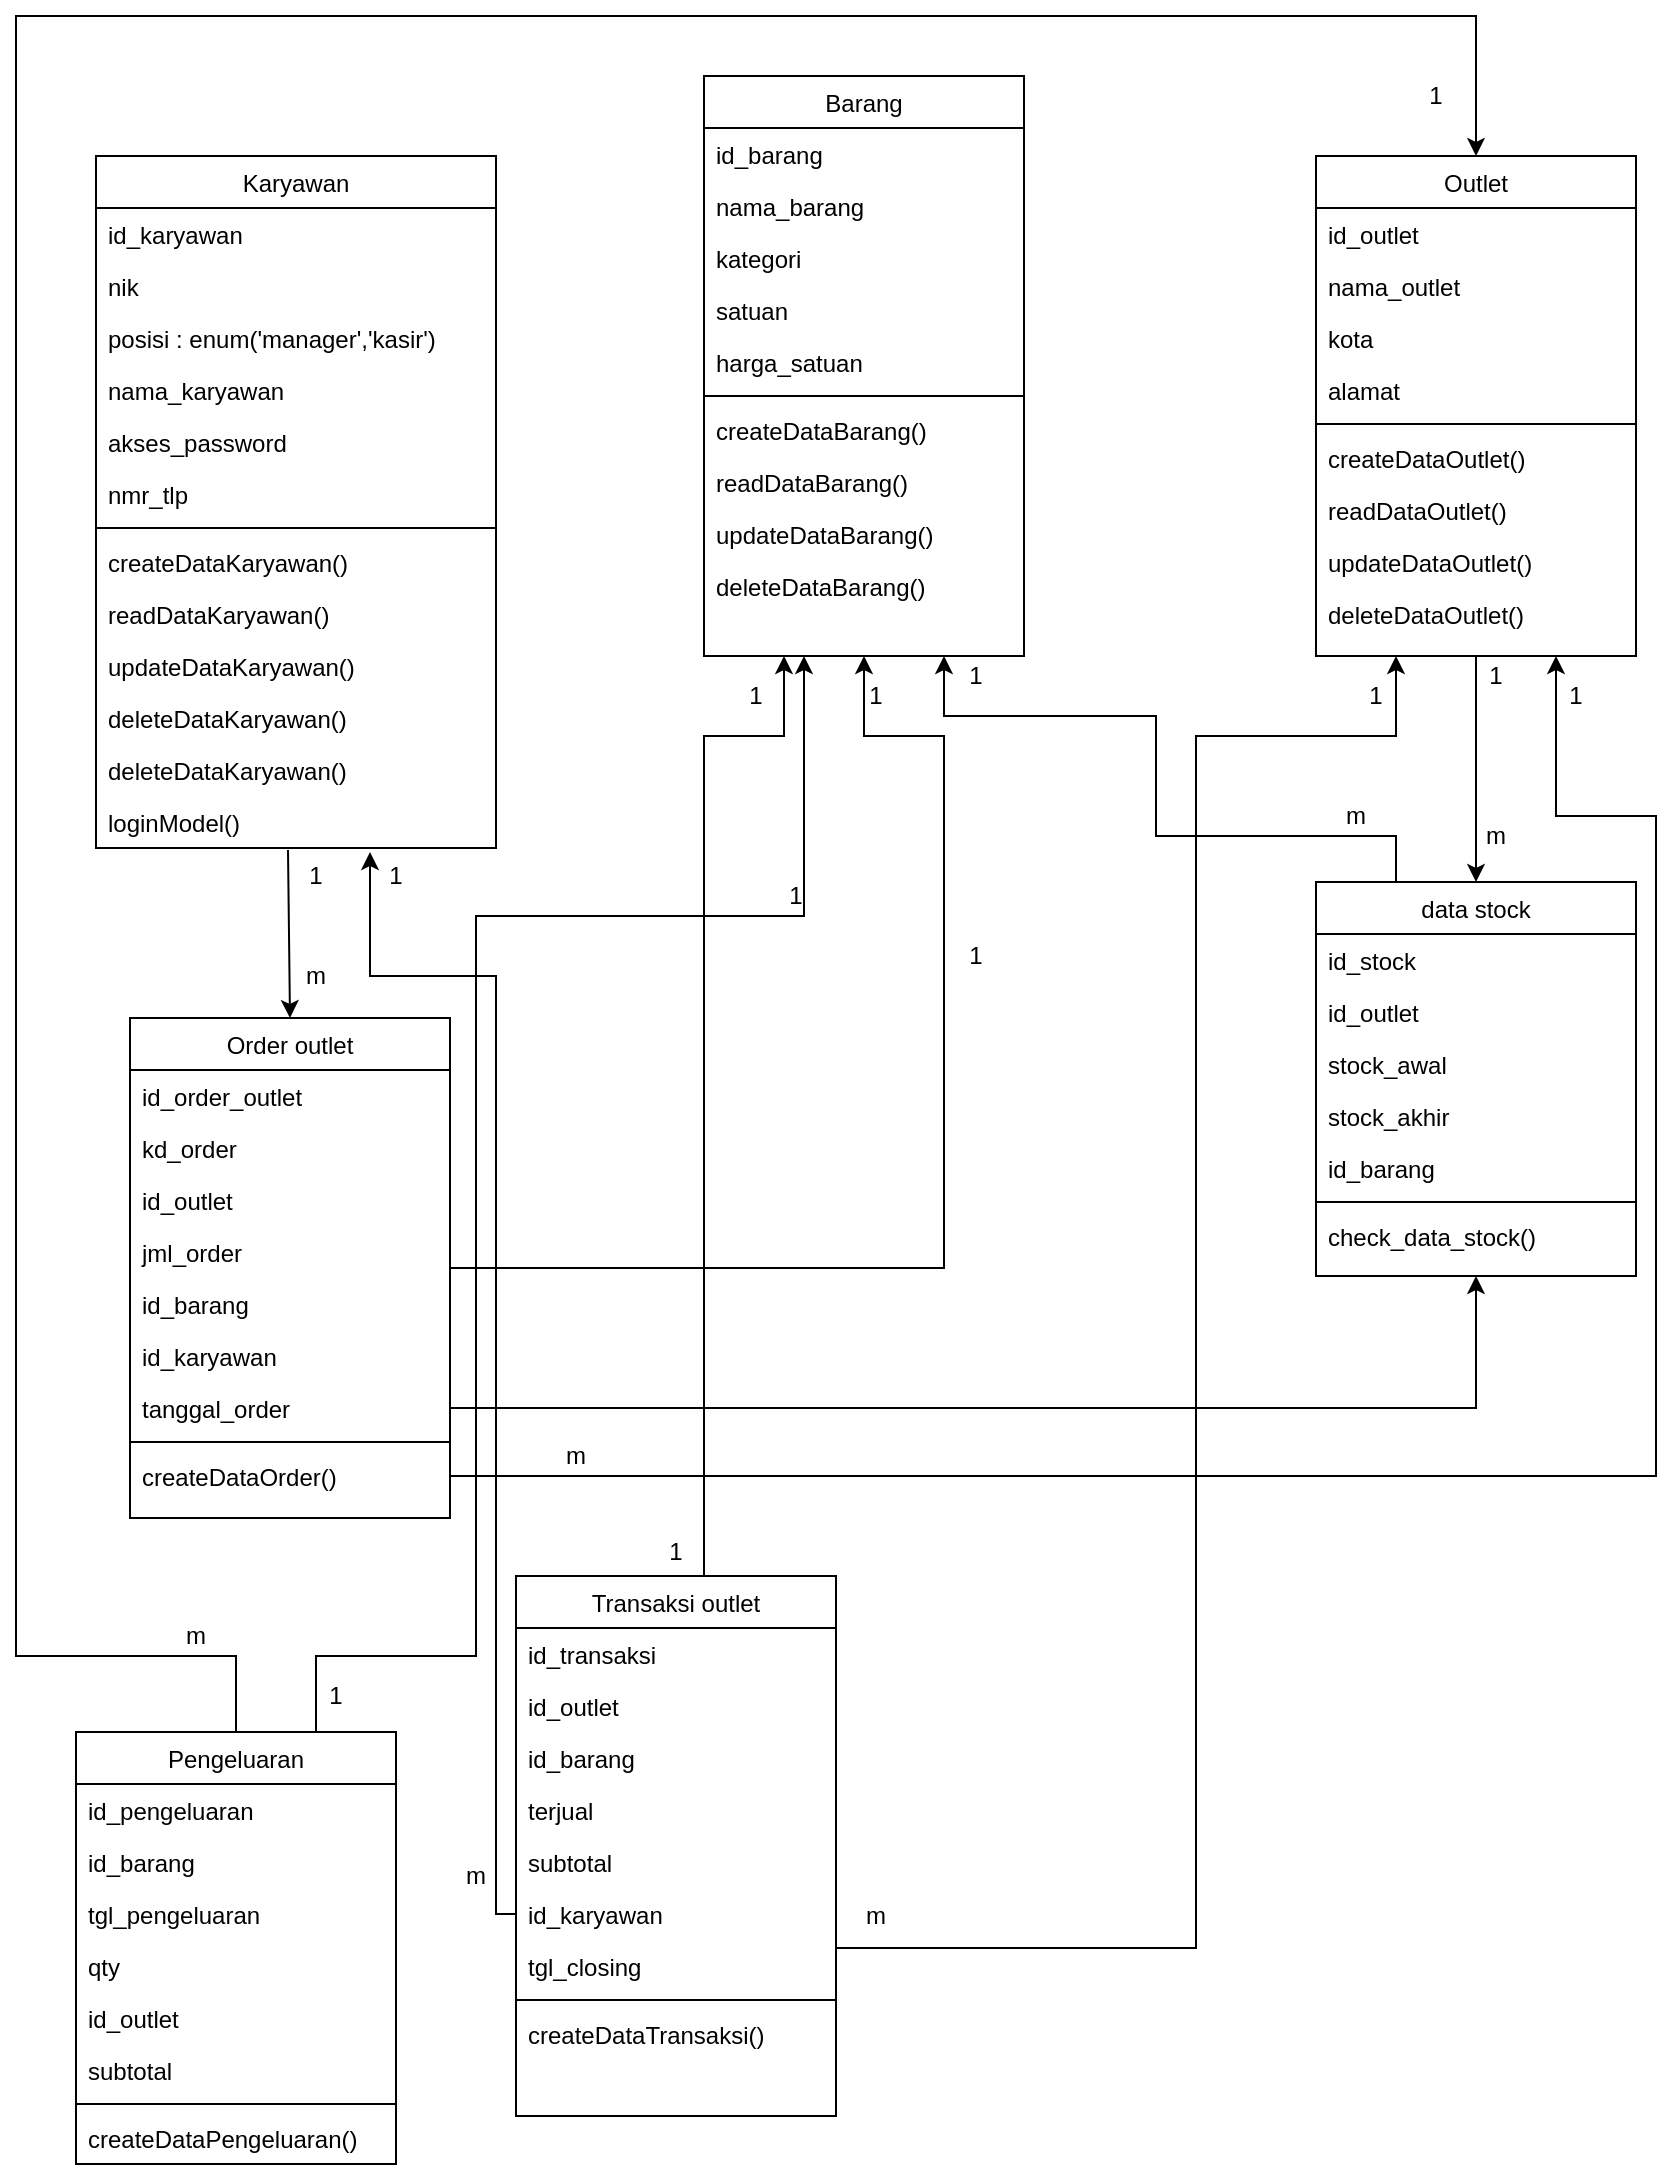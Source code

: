 <mxfile version="12.8.5" type="github">
  <diagram id="C5RBs43oDa-KdzZeNtuy" name="Page-1">
    <mxGraphModel dx="1695" dy="1559" grid="1" gridSize="10" guides="1" tooltips="1" connect="1" arrows="1" fold="1" page="1" pageScale="1" pageWidth="827" pageHeight="1169" math="0" shadow="0">
      <root>
        <mxCell id="WIyWlLk6GJQsqaUBKTNV-0" />
        <mxCell id="WIyWlLk6GJQsqaUBKTNV-1" parent="WIyWlLk6GJQsqaUBKTNV-0" />
        <mxCell id="IJOjVhitaZicLHkVx654-0" style="edgeStyle=orthogonalEdgeStyle;rounded=0;orthogonalLoop=1;jettySize=auto;html=1;entryX=0.75;entryY=1;entryDx=0;entryDy=0;exitX=0.25;exitY=0;exitDx=0;exitDy=0;" parent="WIyWlLk6GJQsqaUBKTNV-1" source="zkfFHV4jXpPFQw0GAbJ--17" target="grvFEVyKUdG-fyw-7C89-32" edge="1">
          <mxGeometry relative="1" as="geometry">
            <Array as="points">
              <mxPoint x="680" y="250" />
              <mxPoint x="560" y="250" />
              <mxPoint x="560" y="190" />
              <mxPoint x="454" y="190" />
            </Array>
          </mxGeometry>
        </mxCell>
        <mxCell id="zkfFHV4jXpPFQw0GAbJ--17" value="data stock" style="swimlane;fontStyle=0;align=center;verticalAlign=top;childLayout=stackLayout;horizontal=1;startSize=26;horizontalStack=0;resizeParent=1;resizeLast=0;collapsible=1;marginBottom=0;rounded=0;shadow=0;strokeWidth=1;" parent="WIyWlLk6GJQsqaUBKTNV-1" vertex="1">
          <mxGeometry x="640" y="273" width="160" height="197" as="geometry">
            <mxRectangle x="550" y="140" width="160" height="26" as="alternateBounds" />
          </mxGeometry>
        </mxCell>
        <mxCell id="zkfFHV4jXpPFQw0GAbJ--18" value="id_stock" style="text;align=left;verticalAlign=top;spacingLeft=4;spacingRight=4;overflow=hidden;rotatable=0;points=[[0,0.5],[1,0.5]];portConstraint=eastwest;" parent="zkfFHV4jXpPFQw0GAbJ--17" vertex="1">
          <mxGeometry y="26" width="160" height="26" as="geometry" />
        </mxCell>
        <mxCell id="zkfFHV4jXpPFQw0GAbJ--19" value="id_outlet" style="text;align=left;verticalAlign=top;spacingLeft=4;spacingRight=4;overflow=hidden;rotatable=0;points=[[0,0.5],[1,0.5]];portConstraint=eastwest;rounded=0;shadow=0;html=0;" parent="zkfFHV4jXpPFQw0GAbJ--17" vertex="1">
          <mxGeometry y="52" width="160" height="26" as="geometry" />
        </mxCell>
        <mxCell id="zkfFHV4jXpPFQw0GAbJ--20" value="stock_awal" style="text;align=left;verticalAlign=top;spacingLeft=4;spacingRight=4;overflow=hidden;rotatable=0;points=[[0,0.5],[1,0.5]];portConstraint=eastwest;rounded=0;shadow=0;html=0;" parent="zkfFHV4jXpPFQw0GAbJ--17" vertex="1">
          <mxGeometry y="78" width="160" height="26" as="geometry" />
        </mxCell>
        <mxCell id="zkfFHV4jXpPFQw0GAbJ--21" value="stock_akhir" style="text;align=left;verticalAlign=top;spacingLeft=4;spacingRight=4;overflow=hidden;rotatable=0;points=[[0,0.5],[1,0.5]];portConstraint=eastwest;rounded=0;shadow=0;html=0;" parent="zkfFHV4jXpPFQw0GAbJ--17" vertex="1">
          <mxGeometry y="104" width="160" height="26" as="geometry" />
        </mxCell>
        <mxCell id="zkfFHV4jXpPFQw0GAbJ--22" value="id_barang" style="text;align=left;verticalAlign=top;spacingLeft=4;spacingRight=4;overflow=hidden;rotatable=0;points=[[0,0.5],[1,0.5]];portConstraint=eastwest;rounded=0;shadow=0;html=0;" parent="zkfFHV4jXpPFQw0GAbJ--17" vertex="1">
          <mxGeometry y="130" width="160" height="26" as="geometry" />
        </mxCell>
        <mxCell id="zkfFHV4jXpPFQw0GAbJ--23" value="" style="line;html=1;strokeWidth=1;align=left;verticalAlign=middle;spacingTop=-1;spacingLeft=3;spacingRight=3;rotatable=0;labelPosition=right;points=[];portConstraint=eastwest;" parent="zkfFHV4jXpPFQw0GAbJ--17" vertex="1">
          <mxGeometry y="156" width="160" height="8" as="geometry" />
        </mxCell>
        <mxCell id="hx7mSB9TdaIhevS4iaf8-17" value="check_data_stock()" style="text;align=left;verticalAlign=top;spacingLeft=4;spacingRight=4;overflow=hidden;rotatable=0;points=[[0,0.5],[1,0.5]];portConstraint=eastwest;" parent="zkfFHV4jXpPFQw0GAbJ--17" vertex="1">
          <mxGeometry y="164" width="160" height="26" as="geometry" />
        </mxCell>
        <mxCell id="grvFEVyKUdG-fyw-7C89-42" style="edgeStyle=orthogonalEdgeStyle;rounded=0;orthogonalLoop=1;jettySize=auto;html=1;entryX=0.5;entryY=0;entryDx=0;entryDy=0;" parent="WIyWlLk6GJQsqaUBKTNV-1" source="grvFEVyKUdG-fyw-7C89-0" target="zkfFHV4jXpPFQw0GAbJ--17" edge="1">
          <mxGeometry relative="1" as="geometry" />
        </mxCell>
        <mxCell id="grvFEVyKUdG-fyw-7C89-0" value="Outlet" style="swimlane;fontStyle=0;align=center;verticalAlign=top;childLayout=stackLayout;horizontal=1;startSize=26;horizontalStack=0;resizeParent=1;resizeLast=0;collapsible=1;marginBottom=0;rounded=0;shadow=0;strokeWidth=1;" parent="WIyWlLk6GJQsqaUBKTNV-1" vertex="1">
          <mxGeometry x="640" y="-90" width="160" height="250" as="geometry">
            <mxRectangle x="550" y="140" width="160" height="26" as="alternateBounds" />
          </mxGeometry>
        </mxCell>
        <mxCell id="grvFEVyKUdG-fyw-7C89-1" value="id_outlet" style="text;align=left;verticalAlign=top;spacingLeft=4;spacingRight=4;overflow=hidden;rotatable=0;points=[[0,0.5],[1,0.5]];portConstraint=eastwest;" parent="grvFEVyKUdG-fyw-7C89-0" vertex="1">
          <mxGeometry y="26" width="160" height="26" as="geometry" />
        </mxCell>
        <mxCell id="grvFEVyKUdG-fyw-7C89-2" value="nama_outlet" style="text;align=left;verticalAlign=top;spacingLeft=4;spacingRight=4;overflow=hidden;rotatable=0;points=[[0,0.5],[1,0.5]];portConstraint=eastwest;rounded=0;shadow=0;html=0;" parent="grvFEVyKUdG-fyw-7C89-0" vertex="1">
          <mxGeometry y="52" width="160" height="26" as="geometry" />
        </mxCell>
        <mxCell id="grvFEVyKUdG-fyw-7C89-3" value="kota" style="text;align=left;verticalAlign=top;spacingLeft=4;spacingRight=4;overflow=hidden;rotatable=0;points=[[0,0.5],[1,0.5]];portConstraint=eastwest;rounded=0;shadow=0;html=0;" parent="grvFEVyKUdG-fyw-7C89-0" vertex="1">
          <mxGeometry y="78" width="160" height="26" as="geometry" />
        </mxCell>
        <mxCell id="grvFEVyKUdG-fyw-7C89-4" value="alamat" style="text;align=left;verticalAlign=top;spacingLeft=4;spacingRight=4;overflow=hidden;rotatable=0;points=[[0,0.5],[1,0.5]];portConstraint=eastwest;rounded=0;shadow=0;html=0;" parent="grvFEVyKUdG-fyw-7C89-0" vertex="1">
          <mxGeometry y="104" width="160" height="26" as="geometry" />
        </mxCell>
        <mxCell id="grvFEVyKUdG-fyw-7C89-6" value="" style="line;html=1;strokeWidth=1;align=left;verticalAlign=middle;spacingTop=-1;spacingLeft=3;spacingRight=3;rotatable=0;labelPosition=right;points=[];portConstraint=eastwest;" parent="grvFEVyKUdG-fyw-7C89-0" vertex="1">
          <mxGeometry y="130" width="160" height="8" as="geometry" />
        </mxCell>
        <mxCell id="grvFEVyKUdG-fyw-7C89-7" value="createDataOutlet()" style="text;align=left;verticalAlign=top;spacingLeft=4;spacingRight=4;overflow=hidden;rotatable=0;points=[[0,0.5],[1,0.5]];portConstraint=eastwest;" parent="grvFEVyKUdG-fyw-7C89-0" vertex="1">
          <mxGeometry y="138" width="160" height="26" as="geometry" />
        </mxCell>
        <mxCell id="grvFEVyKUdG-fyw-7C89-30" value="readDataOutlet()" style="text;align=left;verticalAlign=top;spacingLeft=4;spacingRight=4;overflow=hidden;rotatable=0;points=[[0,0.5],[1,0.5]];portConstraint=eastwest;" parent="grvFEVyKUdG-fyw-7C89-0" vertex="1">
          <mxGeometry y="164" width="160" height="26" as="geometry" />
        </mxCell>
        <mxCell id="grvFEVyKUdG-fyw-7C89-8" value="updateDataOutlet()" style="text;align=left;verticalAlign=top;spacingLeft=4;spacingRight=4;overflow=hidden;rotatable=0;points=[[0,0.5],[1,0.5]];portConstraint=eastwest;" parent="grvFEVyKUdG-fyw-7C89-0" vertex="1">
          <mxGeometry y="190" width="160" height="26" as="geometry" />
        </mxCell>
        <mxCell id="grvFEVyKUdG-fyw-7C89-31" value="deleteDataOutlet()" style="text;align=left;verticalAlign=top;spacingLeft=4;spacingRight=4;overflow=hidden;rotatable=0;points=[[0,0.5],[1,0.5]];portConstraint=eastwest;" parent="grvFEVyKUdG-fyw-7C89-0" vertex="1">
          <mxGeometry y="216" width="160" height="26" as="geometry" />
        </mxCell>
        <mxCell id="grvFEVyKUdG-fyw-7C89-87" style="edgeStyle=orthogonalEdgeStyle;rounded=0;orthogonalLoop=1;jettySize=auto;html=1;entryX=0.5;entryY=1;entryDx=0;entryDy=0;" parent="WIyWlLk6GJQsqaUBKTNV-1" source="grvFEVyKUdG-fyw-7C89-9" target="grvFEVyKUdG-fyw-7C89-32" edge="1">
          <mxGeometry relative="1" as="geometry">
            <Array as="points">
              <mxPoint x="454" y="200" />
              <mxPoint x="414" y="200" />
            </Array>
          </mxGeometry>
        </mxCell>
        <mxCell id="hx7mSB9TdaIhevS4iaf8-12" style="edgeStyle=orthogonalEdgeStyle;rounded=0;orthogonalLoop=1;jettySize=auto;html=1;entryX=0.75;entryY=1;entryDx=0;entryDy=0;" parent="WIyWlLk6GJQsqaUBKTNV-1" source="grvFEVyKUdG-fyw-7C89-9" target="grvFEVyKUdG-fyw-7C89-0" edge="1">
          <mxGeometry relative="1" as="geometry">
            <Array as="points">
              <mxPoint x="810" y="570" />
              <mxPoint x="810" y="240" />
              <mxPoint x="760" y="240" />
            </Array>
          </mxGeometry>
        </mxCell>
        <mxCell id="grvFEVyKUdG-fyw-7C89-32" value="Barang" style="swimlane;fontStyle=0;align=center;verticalAlign=top;childLayout=stackLayout;horizontal=1;startSize=26;horizontalStack=0;resizeParent=1;resizeLast=0;collapsible=1;marginBottom=0;rounded=0;shadow=0;strokeWidth=1;" parent="WIyWlLk6GJQsqaUBKTNV-1" vertex="1">
          <mxGeometry x="334" y="-130" width="160" height="290" as="geometry">
            <mxRectangle x="550" y="140" width="160" height="26" as="alternateBounds" />
          </mxGeometry>
        </mxCell>
        <mxCell id="grvFEVyKUdG-fyw-7C89-33" value="id_barang" style="text;align=left;verticalAlign=top;spacingLeft=4;spacingRight=4;overflow=hidden;rotatable=0;points=[[0,0.5],[1,0.5]];portConstraint=eastwest;" parent="grvFEVyKUdG-fyw-7C89-32" vertex="1">
          <mxGeometry y="26" width="160" height="26" as="geometry" />
        </mxCell>
        <mxCell id="grvFEVyKUdG-fyw-7C89-34" value="nama_barang" style="text;align=left;verticalAlign=top;spacingLeft=4;spacingRight=4;overflow=hidden;rotatable=0;points=[[0,0.5],[1,0.5]];portConstraint=eastwest;rounded=0;shadow=0;html=0;" parent="grvFEVyKUdG-fyw-7C89-32" vertex="1">
          <mxGeometry y="52" width="160" height="26" as="geometry" />
        </mxCell>
        <mxCell id="grvFEVyKUdG-fyw-7C89-35" value="kategori" style="text;align=left;verticalAlign=top;spacingLeft=4;spacingRight=4;overflow=hidden;rotatable=0;points=[[0,0.5],[1,0.5]];portConstraint=eastwest;rounded=0;shadow=0;html=0;" parent="grvFEVyKUdG-fyw-7C89-32" vertex="1">
          <mxGeometry y="78" width="160" height="26" as="geometry" />
        </mxCell>
        <mxCell id="YpwsWy3LKXdXCEurPdYx-0" value="satuan" style="text;align=left;verticalAlign=top;spacingLeft=4;spacingRight=4;overflow=hidden;rotatable=0;points=[[0,0.5],[1,0.5]];portConstraint=eastwest;rounded=0;shadow=0;html=0;" vertex="1" parent="grvFEVyKUdG-fyw-7C89-32">
          <mxGeometry y="104" width="160" height="26" as="geometry" />
        </mxCell>
        <mxCell id="grvFEVyKUdG-fyw-7C89-36" value="harga_satuan" style="text;align=left;verticalAlign=top;spacingLeft=4;spacingRight=4;overflow=hidden;rotatable=0;points=[[0,0.5],[1,0.5]];portConstraint=eastwest;rounded=0;shadow=0;html=0;" parent="grvFEVyKUdG-fyw-7C89-32" vertex="1">
          <mxGeometry y="130" width="160" height="26" as="geometry" />
        </mxCell>
        <mxCell id="grvFEVyKUdG-fyw-7C89-37" value="" style="line;html=1;strokeWidth=1;align=left;verticalAlign=middle;spacingTop=-1;spacingLeft=3;spacingRight=3;rotatable=0;labelPosition=right;points=[];portConstraint=eastwest;" parent="grvFEVyKUdG-fyw-7C89-32" vertex="1">
          <mxGeometry y="156" width="160" height="8" as="geometry" />
        </mxCell>
        <mxCell id="grvFEVyKUdG-fyw-7C89-38" value="createDataBarang()" style="text;align=left;verticalAlign=top;spacingLeft=4;spacingRight=4;overflow=hidden;rotatable=0;points=[[0,0.5],[1,0.5]];portConstraint=eastwest;" parent="grvFEVyKUdG-fyw-7C89-32" vertex="1">
          <mxGeometry y="164" width="160" height="26" as="geometry" />
        </mxCell>
        <mxCell id="grvFEVyKUdG-fyw-7C89-39" value="readDataBarang()" style="text;align=left;verticalAlign=top;spacingLeft=4;spacingRight=4;overflow=hidden;rotatable=0;points=[[0,0.5],[1,0.5]];portConstraint=eastwest;" parent="grvFEVyKUdG-fyw-7C89-32" vertex="1">
          <mxGeometry y="190" width="160" height="26" as="geometry" />
        </mxCell>
        <mxCell id="grvFEVyKUdG-fyw-7C89-40" value="updateDataBarang()" style="text;align=left;verticalAlign=top;spacingLeft=4;spacingRight=4;overflow=hidden;rotatable=0;points=[[0,0.5],[1,0.5]];portConstraint=eastwest;" parent="grvFEVyKUdG-fyw-7C89-32" vertex="1">
          <mxGeometry y="216" width="160" height="26" as="geometry" />
        </mxCell>
        <mxCell id="grvFEVyKUdG-fyw-7C89-41" value="deleteDataBarang()" style="text;align=left;verticalAlign=top;spacingLeft=4;spacingRight=4;overflow=hidden;rotatable=0;points=[[0,0.5],[1,0.5]];portConstraint=eastwest;" parent="grvFEVyKUdG-fyw-7C89-32" vertex="1">
          <mxGeometry y="242" width="160" height="26" as="geometry" />
        </mxCell>
        <mxCell id="grvFEVyKUdG-fyw-7C89-72" style="edgeStyle=orthogonalEdgeStyle;rounded=0;orthogonalLoop=1;jettySize=auto;html=1;entryX=0.25;entryY=1;entryDx=0;entryDy=0;" parent="WIyWlLk6GJQsqaUBKTNV-1" source="grvFEVyKUdG-fyw-7C89-43" target="grvFEVyKUdG-fyw-7C89-32" edge="1">
          <mxGeometry relative="1" as="geometry">
            <Array as="points">
              <mxPoint x="334" y="200" />
              <mxPoint x="374" y="200" />
            </Array>
          </mxGeometry>
        </mxCell>
        <mxCell id="grvFEVyKUdG-fyw-7C89-73" style="edgeStyle=orthogonalEdgeStyle;rounded=0;orthogonalLoop=1;jettySize=auto;html=1;entryX=0.25;entryY=1;entryDx=0;entryDy=0;" parent="WIyWlLk6GJQsqaUBKTNV-1" source="grvFEVyKUdG-fyw-7C89-43" target="grvFEVyKUdG-fyw-7C89-0" edge="1">
          <mxGeometry relative="1" as="geometry">
            <Array as="points">
              <mxPoint x="580" y="806" />
              <mxPoint x="580" y="200" />
              <mxPoint x="680" y="200" />
            </Array>
          </mxGeometry>
        </mxCell>
        <mxCell id="grvFEVyKUdG-fyw-7C89-43" value="Transaksi outlet" style="swimlane;fontStyle=0;align=center;verticalAlign=top;childLayout=stackLayout;horizontal=1;startSize=26;horizontalStack=0;resizeParent=1;resizeLast=0;collapsible=1;marginBottom=0;rounded=0;shadow=0;strokeWidth=1;" parent="WIyWlLk6GJQsqaUBKTNV-1" vertex="1">
          <mxGeometry x="240" y="620" width="160" height="270" as="geometry">
            <mxRectangle x="550" y="140" width="160" height="26" as="alternateBounds" />
          </mxGeometry>
        </mxCell>
        <mxCell id="grvFEVyKUdG-fyw-7C89-44" value="id_transaksi" style="text;align=left;verticalAlign=top;spacingLeft=4;spacingRight=4;overflow=hidden;rotatable=0;points=[[0,0.5],[1,0.5]];portConstraint=eastwest;" parent="grvFEVyKUdG-fyw-7C89-43" vertex="1">
          <mxGeometry y="26" width="160" height="26" as="geometry" />
        </mxCell>
        <mxCell id="grvFEVyKUdG-fyw-7C89-45" value="id_outlet" style="text;align=left;verticalAlign=top;spacingLeft=4;spacingRight=4;overflow=hidden;rotatable=0;points=[[0,0.5],[1,0.5]];portConstraint=eastwest;rounded=0;shadow=0;html=0;" parent="grvFEVyKUdG-fyw-7C89-43" vertex="1">
          <mxGeometry y="52" width="160" height="26" as="geometry" />
        </mxCell>
        <mxCell id="grvFEVyKUdG-fyw-7C89-53" value="id_barang" style="text;align=left;verticalAlign=top;spacingLeft=4;spacingRight=4;overflow=hidden;rotatable=0;points=[[0,0.5],[1,0.5]];portConstraint=eastwest;rounded=0;shadow=0;html=0;" parent="grvFEVyKUdG-fyw-7C89-43" vertex="1">
          <mxGeometry y="78" width="160" height="26" as="geometry" />
        </mxCell>
        <mxCell id="grvFEVyKUdG-fyw-7C89-54" value="terjual" style="text;align=left;verticalAlign=top;spacingLeft=4;spacingRight=4;overflow=hidden;rotatable=0;points=[[0,0.5],[1,0.5]];portConstraint=eastwest;rounded=0;shadow=0;html=0;" parent="grvFEVyKUdG-fyw-7C89-43" vertex="1">
          <mxGeometry y="104" width="160" height="26" as="geometry" />
        </mxCell>
        <mxCell id="grvFEVyKUdG-fyw-7C89-57" value="subtotal" style="text;align=left;verticalAlign=top;spacingLeft=4;spacingRight=4;overflow=hidden;rotatable=0;points=[[0,0.5],[1,0.5]];portConstraint=eastwest;rounded=0;shadow=0;html=0;" parent="grvFEVyKUdG-fyw-7C89-43" vertex="1">
          <mxGeometry y="130" width="160" height="26" as="geometry" />
        </mxCell>
        <mxCell id="YpwsWy3LKXdXCEurPdYx-5" value="id_karyawan" style="text;align=left;verticalAlign=top;spacingLeft=4;spacingRight=4;overflow=hidden;rotatable=0;points=[[0,0.5],[1,0.5]];portConstraint=eastwest;rounded=0;shadow=0;html=0;" vertex="1" parent="grvFEVyKUdG-fyw-7C89-43">
          <mxGeometry y="156" width="160" height="26" as="geometry" />
        </mxCell>
        <mxCell id="grvFEVyKUdG-fyw-7C89-55" value="tgl_closing" style="text;align=left;verticalAlign=top;spacingLeft=4;spacingRight=4;overflow=hidden;rotatable=0;points=[[0,0.5],[1,0.5]];portConstraint=eastwest;rounded=0;shadow=0;html=0;" parent="grvFEVyKUdG-fyw-7C89-43" vertex="1">
          <mxGeometry y="182" width="160" height="26" as="geometry" />
        </mxCell>
        <mxCell id="grvFEVyKUdG-fyw-7C89-48" value="" style="line;html=1;strokeWidth=1;align=left;verticalAlign=middle;spacingTop=-1;spacingLeft=3;spacingRight=3;rotatable=0;labelPosition=right;points=[];portConstraint=eastwest;" parent="grvFEVyKUdG-fyw-7C89-43" vertex="1">
          <mxGeometry y="208" width="160" height="8" as="geometry" />
        </mxCell>
        <mxCell id="grvFEVyKUdG-fyw-7C89-49" value="createDataTransaksi()" style="text;align=left;verticalAlign=top;spacingLeft=4;spacingRight=4;overflow=hidden;rotatable=0;points=[[0,0.5],[1,0.5]];portConstraint=eastwest;" parent="grvFEVyKUdG-fyw-7C89-43" vertex="1">
          <mxGeometry y="216" width="160" height="26" as="geometry" />
        </mxCell>
        <mxCell id="grvFEVyKUdG-fyw-7C89-86" style="rounded=0;orthogonalLoop=1;jettySize=auto;html=1;exitX=0.49;exitY=1.038;exitDx=0;exitDy=0;exitPerimeter=0;entryX=0.5;entryY=0;entryDx=0;entryDy=0;" parent="WIyWlLk6GJQsqaUBKTNV-1" edge="1">
          <mxGeometry relative="1" as="geometry">
            <mxPoint x="127" y="341" as="targetPoint" />
            <mxPoint x="126" y="256.988" as="sourcePoint" />
          </mxGeometry>
        </mxCell>
        <mxCell id="grvFEVyKUdG-fyw-7C89-58" value="Karyawan" style="swimlane;fontStyle=0;align=center;verticalAlign=top;childLayout=stackLayout;horizontal=1;startSize=26;horizontalStack=0;resizeParent=1;resizeLast=0;collapsible=1;marginBottom=0;rounded=0;shadow=0;strokeWidth=1;" parent="WIyWlLk6GJQsqaUBKTNV-1" vertex="1">
          <mxGeometry x="30" y="-90" width="200" height="346" as="geometry">
            <mxRectangle x="550" y="140" width="160" height="26" as="alternateBounds" />
          </mxGeometry>
        </mxCell>
        <mxCell id="grvFEVyKUdG-fyw-7C89-59" value="id_karyawan" style="text;align=left;verticalAlign=top;spacingLeft=4;spacingRight=4;overflow=hidden;rotatable=0;points=[[0,0.5],[1,0.5]];portConstraint=eastwest;" parent="grvFEVyKUdG-fyw-7C89-58" vertex="1">
          <mxGeometry y="26" width="200" height="26" as="geometry" />
        </mxCell>
        <mxCell id="grvFEVyKUdG-fyw-7C89-60" value="nik" style="text;align=left;verticalAlign=top;spacingLeft=4;spacingRight=4;overflow=hidden;rotatable=0;points=[[0,0.5],[1,0.5]];portConstraint=eastwest;rounded=0;shadow=0;html=0;" parent="grvFEVyKUdG-fyw-7C89-58" vertex="1">
          <mxGeometry y="52" width="200" height="26" as="geometry" />
        </mxCell>
        <mxCell id="grvFEVyKUdG-fyw-7C89-61" value="posisi : enum(&#39;manager&#39;,&#39;kasir&#39;)" style="text;align=left;verticalAlign=top;spacingLeft=4;spacingRight=4;overflow=hidden;rotatable=0;points=[[0,0.5],[1,0.5]];portConstraint=eastwest;rounded=0;shadow=0;html=0;" parent="grvFEVyKUdG-fyw-7C89-58" vertex="1">
          <mxGeometry y="78" width="200" height="26" as="geometry" />
        </mxCell>
        <mxCell id="grvFEVyKUdG-fyw-7C89-69" value="nama_karyawan" style="text;align=left;verticalAlign=top;spacingLeft=4;spacingRight=4;overflow=hidden;rotatable=0;points=[[0,0.5],[1,0.5]];portConstraint=eastwest;rounded=0;shadow=0;html=0;" parent="grvFEVyKUdG-fyw-7C89-58" vertex="1">
          <mxGeometry y="104" width="200" height="26" as="geometry" />
        </mxCell>
        <mxCell id="grvFEVyKUdG-fyw-7C89-68" value="akses_password" style="text;align=left;verticalAlign=top;spacingLeft=4;spacingRight=4;overflow=hidden;rotatable=0;points=[[0,0.5],[1,0.5]];portConstraint=eastwest;rounded=0;shadow=0;html=0;" parent="grvFEVyKUdG-fyw-7C89-58" vertex="1">
          <mxGeometry y="130" width="200" height="26" as="geometry" />
        </mxCell>
        <mxCell id="grvFEVyKUdG-fyw-7C89-62" value="nmr_tlp" style="text;align=left;verticalAlign=top;spacingLeft=4;spacingRight=4;overflow=hidden;rotatable=0;points=[[0,0.5],[1,0.5]];portConstraint=eastwest;rounded=0;shadow=0;html=0;" parent="grvFEVyKUdG-fyw-7C89-58" vertex="1">
          <mxGeometry y="156" width="200" height="26" as="geometry" />
        </mxCell>
        <mxCell id="grvFEVyKUdG-fyw-7C89-63" value="" style="line;html=1;strokeWidth=1;align=left;verticalAlign=middle;spacingTop=-1;spacingLeft=3;spacingRight=3;rotatable=0;labelPosition=right;points=[];portConstraint=eastwest;" parent="grvFEVyKUdG-fyw-7C89-58" vertex="1">
          <mxGeometry y="182" width="200" height="8" as="geometry" />
        </mxCell>
        <mxCell id="grvFEVyKUdG-fyw-7C89-64" value="createDataKaryawan()" style="text;align=left;verticalAlign=top;spacingLeft=4;spacingRight=4;overflow=hidden;rotatable=0;points=[[0,0.5],[1,0.5]];portConstraint=eastwest;" parent="grvFEVyKUdG-fyw-7C89-58" vertex="1">
          <mxGeometry y="190" width="200" height="26" as="geometry" />
        </mxCell>
        <mxCell id="grvFEVyKUdG-fyw-7C89-65" value="readDataKaryawan()" style="text;align=left;verticalAlign=top;spacingLeft=4;spacingRight=4;overflow=hidden;rotatable=0;points=[[0,0.5],[1,0.5]];portConstraint=eastwest;" parent="grvFEVyKUdG-fyw-7C89-58" vertex="1">
          <mxGeometry y="216" width="200" height="26" as="geometry" />
        </mxCell>
        <mxCell id="grvFEVyKUdG-fyw-7C89-66" value="updateDataKaryawan()" style="text;align=left;verticalAlign=top;spacingLeft=4;spacingRight=4;overflow=hidden;rotatable=0;points=[[0,0.5],[1,0.5]];portConstraint=eastwest;" parent="grvFEVyKUdG-fyw-7C89-58" vertex="1">
          <mxGeometry y="242" width="200" height="26" as="geometry" />
        </mxCell>
        <mxCell id="grvFEVyKUdG-fyw-7C89-70" value="deleteDataKaryawan()" style="text;align=left;verticalAlign=top;spacingLeft=4;spacingRight=4;overflow=hidden;rotatable=0;points=[[0,0.5],[1,0.5]];portConstraint=eastwest;" parent="grvFEVyKUdG-fyw-7C89-58" vertex="1">
          <mxGeometry y="268" width="200" height="26" as="geometry" />
        </mxCell>
        <mxCell id="grvFEVyKUdG-fyw-7C89-71" value="deleteDataKaryawan()" style="text;align=left;verticalAlign=top;spacingLeft=4;spacingRight=4;overflow=hidden;rotatable=0;points=[[0,0.5],[1,0.5]];portConstraint=eastwest;" parent="grvFEVyKUdG-fyw-7C89-58" vertex="1">
          <mxGeometry y="294" width="200" height="26" as="geometry" />
        </mxCell>
        <mxCell id="grvFEVyKUdG-fyw-7C89-67" value="loginModel()" style="text;align=left;verticalAlign=top;spacingLeft=4;spacingRight=4;overflow=hidden;rotatable=0;points=[[0,0.5],[1,0.5]];portConstraint=eastwest;" parent="grvFEVyKUdG-fyw-7C89-58" vertex="1">
          <mxGeometry y="320" width="200" height="26" as="geometry" />
        </mxCell>
        <mxCell id="grvFEVyKUdG-fyw-7C89-85" style="edgeStyle=orthogonalEdgeStyle;rounded=0;orthogonalLoop=1;jettySize=auto;html=1;entryX=0.5;entryY=0;entryDx=0;entryDy=0;exitX=0.5;exitY=0;exitDx=0;exitDy=0;endArrow=none;endFill=0;startArrow=classic;startFill=1;" parent="WIyWlLk6GJQsqaUBKTNV-1" source="grvFEVyKUdG-fyw-7C89-0" target="grvFEVyKUdG-fyw-7C89-74" edge="1">
          <mxGeometry relative="1" as="geometry">
            <mxPoint x="130" y="625" as="sourcePoint" />
            <Array as="points">
              <mxPoint x="720" y="-160" />
              <mxPoint x="-10" y="-160" />
              <mxPoint x="-10" y="660" />
              <mxPoint x="100" y="660" />
            </Array>
          </mxGeometry>
        </mxCell>
        <mxCell id="grvFEVyKUdG-fyw-7C89-74" value="Pengeluaran" style="swimlane;fontStyle=0;align=center;verticalAlign=top;childLayout=stackLayout;horizontal=1;startSize=26;horizontalStack=0;resizeParent=1;resizeLast=0;collapsible=1;marginBottom=0;rounded=0;shadow=0;strokeWidth=1;" parent="WIyWlLk6GJQsqaUBKTNV-1" vertex="1">
          <mxGeometry x="20" y="698" width="160" height="216" as="geometry">
            <mxRectangle x="130" y="380" width="160" height="26" as="alternateBounds" />
          </mxGeometry>
        </mxCell>
        <mxCell id="grvFEVyKUdG-fyw-7C89-75" value="id_pengeluaran" style="text;align=left;verticalAlign=top;spacingLeft=4;spacingRight=4;overflow=hidden;rotatable=0;points=[[0,0.5],[1,0.5]];portConstraint=eastwest;" parent="grvFEVyKUdG-fyw-7C89-74" vertex="1">
          <mxGeometry y="26" width="160" height="26" as="geometry" />
        </mxCell>
        <mxCell id="grvFEVyKUdG-fyw-7C89-76" value="id_barang" style="text;align=left;verticalAlign=top;spacingLeft=4;spacingRight=4;overflow=hidden;rotatable=0;points=[[0,0.5],[1,0.5]];portConstraint=eastwest;" parent="grvFEVyKUdG-fyw-7C89-74" vertex="1">
          <mxGeometry y="52" width="160" height="26" as="geometry" />
        </mxCell>
        <mxCell id="grvFEVyKUdG-fyw-7C89-77" value="tgl_pengeluaran" style="text;align=left;verticalAlign=top;spacingLeft=4;spacingRight=4;overflow=hidden;rotatable=0;points=[[0,0.5],[1,0.5]];portConstraint=eastwest;" parent="grvFEVyKUdG-fyw-7C89-74" vertex="1">
          <mxGeometry y="78" width="160" height="26" as="geometry" />
        </mxCell>
        <mxCell id="grvFEVyKUdG-fyw-7C89-78" value="qty" style="text;align=left;verticalAlign=top;spacingLeft=4;spacingRight=4;overflow=hidden;rotatable=0;points=[[0,0.5],[1,0.5]];portConstraint=eastwest;" parent="grvFEVyKUdG-fyw-7C89-74" vertex="1">
          <mxGeometry y="104" width="160" height="26" as="geometry" />
        </mxCell>
        <mxCell id="YpwsWy3LKXdXCEurPdYx-1" value="id_outlet" style="text;align=left;verticalAlign=top;spacingLeft=4;spacingRight=4;overflow=hidden;rotatable=0;points=[[0,0.5],[1,0.5]];portConstraint=eastwest;" vertex="1" parent="grvFEVyKUdG-fyw-7C89-74">
          <mxGeometry y="130" width="160" height="26" as="geometry" />
        </mxCell>
        <mxCell id="grvFEVyKUdG-fyw-7C89-79" value="subtotal" style="text;align=left;verticalAlign=top;spacingLeft=4;spacingRight=4;overflow=hidden;rotatable=0;points=[[0,0.5],[1,0.5]];portConstraint=eastwest;" parent="grvFEVyKUdG-fyw-7C89-74" vertex="1">
          <mxGeometry y="156" width="160" height="26" as="geometry" />
        </mxCell>
        <mxCell id="grvFEVyKUdG-fyw-7C89-82" value="" style="line;html=1;strokeWidth=1;align=left;verticalAlign=middle;spacingTop=-1;spacingLeft=3;spacingRight=3;rotatable=0;labelPosition=right;points=[];portConstraint=eastwest;" parent="grvFEVyKUdG-fyw-7C89-74" vertex="1">
          <mxGeometry y="182" width="160" height="8" as="geometry" />
        </mxCell>
        <mxCell id="grvFEVyKUdG-fyw-7C89-83" value="createDataPengeluaran()" style="text;align=left;verticalAlign=top;spacingLeft=4;spacingRight=4;overflow=hidden;rotatable=0;points=[[0,0.5],[1,0.5]];portConstraint=eastwest;fontStyle=0" parent="grvFEVyKUdG-fyw-7C89-74" vertex="1">
          <mxGeometry y="190" width="160" height="26" as="geometry" />
        </mxCell>
        <mxCell id="hx7mSB9TdaIhevS4iaf8-0" value="1" style="text;html=1;strokeColor=none;fillColor=none;align=center;verticalAlign=middle;whiteSpace=wrap;rounded=0;" parent="WIyWlLk6GJQsqaUBKTNV-1" vertex="1">
          <mxGeometry x="680" y="-130" width="40" height="20" as="geometry" />
        </mxCell>
        <mxCell id="hx7mSB9TdaIhevS4iaf8-1" value="m" style="text;html=1;strokeColor=none;fillColor=none;align=center;verticalAlign=middle;whiteSpace=wrap;rounded=0;" parent="WIyWlLk6GJQsqaUBKTNV-1" vertex="1">
          <mxGeometry x="60" y="640" width="40" height="20" as="geometry" />
        </mxCell>
        <mxCell id="hx7mSB9TdaIhevS4iaf8-2" value="1" style="text;html=1;strokeColor=none;fillColor=none;align=center;verticalAlign=middle;whiteSpace=wrap;rounded=0;" parent="WIyWlLk6GJQsqaUBKTNV-1" vertex="1">
          <mxGeometry x="300" y="598" width="40" height="20" as="geometry" />
        </mxCell>
        <mxCell id="hx7mSB9TdaIhevS4iaf8-3" value="1" style="text;html=1;strokeColor=none;fillColor=none;align=center;verticalAlign=middle;whiteSpace=wrap;rounded=0;" parent="WIyWlLk6GJQsqaUBKTNV-1" vertex="1">
          <mxGeometry x="340" y="170" width="40" height="20" as="geometry" />
        </mxCell>
        <mxCell id="hx7mSB9TdaIhevS4iaf8-4" value="1" style="text;html=1;strokeColor=none;fillColor=none;align=center;verticalAlign=middle;whiteSpace=wrap;rounded=0;" parent="WIyWlLk6GJQsqaUBKTNV-1" vertex="1">
          <mxGeometry x="120" y="260" width="40" height="20" as="geometry" />
        </mxCell>
        <mxCell id="hx7mSB9TdaIhevS4iaf8-5" value="m" style="text;html=1;strokeColor=none;fillColor=none;align=center;verticalAlign=middle;whiteSpace=wrap;rounded=0;" parent="WIyWlLk6GJQsqaUBKTNV-1" vertex="1">
          <mxGeometry x="120" y="310" width="40" height="20" as="geometry" />
        </mxCell>
        <mxCell id="hx7mSB9TdaIhevS4iaf8-6" value="1" style="text;html=1;strokeColor=none;fillColor=none;align=center;verticalAlign=middle;whiteSpace=wrap;rounded=0;" parent="WIyWlLk6GJQsqaUBKTNV-1" vertex="1">
          <mxGeometry x="450" y="300" width="40" height="20" as="geometry" />
        </mxCell>
        <mxCell id="hx7mSB9TdaIhevS4iaf8-7" value="1" style="text;html=1;strokeColor=none;fillColor=none;align=center;verticalAlign=middle;whiteSpace=wrap;rounded=0;" parent="WIyWlLk6GJQsqaUBKTNV-1" vertex="1">
          <mxGeometry x="400" y="170" width="40" height="20" as="geometry" />
        </mxCell>
        <mxCell id="hx7mSB9TdaIhevS4iaf8-8" value="1" style="text;html=1;strokeColor=none;fillColor=none;align=center;verticalAlign=middle;whiteSpace=wrap;rounded=0;" parent="WIyWlLk6GJQsqaUBKTNV-1" vertex="1">
          <mxGeometry x="450" y="160" width="40" height="20" as="geometry" />
        </mxCell>
        <mxCell id="hx7mSB9TdaIhevS4iaf8-9" value="m" style="text;html=1;strokeColor=none;fillColor=none;align=center;verticalAlign=middle;whiteSpace=wrap;rounded=0;" parent="WIyWlLk6GJQsqaUBKTNV-1" vertex="1">
          <mxGeometry x="640" y="230" width="40" height="20" as="geometry" />
        </mxCell>
        <mxCell id="hx7mSB9TdaIhevS4iaf8-10" value="1" style="text;html=1;strokeColor=none;fillColor=none;align=center;verticalAlign=middle;whiteSpace=wrap;rounded=0;" parent="WIyWlLk6GJQsqaUBKTNV-1" vertex="1">
          <mxGeometry x="650" y="170" width="40" height="20" as="geometry" />
        </mxCell>
        <mxCell id="hx7mSB9TdaIhevS4iaf8-11" value="m" style="text;html=1;strokeColor=none;fillColor=none;align=center;verticalAlign=middle;whiteSpace=wrap;rounded=0;" parent="WIyWlLk6GJQsqaUBKTNV-1" vertex="1">
          <mxGeometry x="400" y="780" width="40" height="20" as="geometry" />
        </mxCell>
        <mxCell id="hx7mSB9TdaIhevS4iaf8-13" value="1" style="text;html=1;strokeColor=none;fillColor=none;align=center;verticalAlign=middle;whiteSpace=wrap;rounded=0;" parent="WIyWlLk6GJQsqaUBKTNV-1" vertex="1">
          <mxGeometry x="750" y="170" width="40" height="20" as="geometry" />
        </mxCell>
        <mxCell id="hx7mSB9TdaIhevS4iaf8-14" value="m" style="text;html=1;strokeColor=none;fillColor=none;align=center;verticalAlign=middle;whiteSpace=wrap;rounded=0;" parent="WIyWlLk6GJQsqaUBKTNV-1" vertex="1">
          <mxGeometry x="250" y="550" width="40" height="20" as="geometry" />
        </mxCell>
        <mxCell id="hx7mSB9TdaIhevS4iaf8-15" value="m" style="text;html=1;strokeColor=none;fillColor=none;align=center;verticalAlign=middle;whiteSpace=wrap;rounded=0;" parent="WIyWlLk6GJQsqaUBKTNV-1" vertex="1">
          <mxGeometry x="710" y="240" width="40" height="20" as="geometry" />
        </mxCell>
        <mxCell id="hx7mSB9TdaIhevS4iaf8-16" value="1" style="text;html=1;strokeColor=none;fillColor=none;align=center;verticalAlign=middle;whiteSpace=wrap;rounded=0;" parent="WIyWlLk6GJQsqaUBKTNV-1" vertex="1">
          <mxGeometry x="710" y="160" width="40" height="20" as="geometry" />
        </mxCell>
        <mxCell id="grvFEVyKUdG-fyw-7C89-9" value="Order outlet" style="swimlane;fontStyle=0;align=center;verticalAlign=top;childLayout=stackLayout;horizontal=1;startSize=26;horizontalStack=0;resizeParent=1;resizeLast=0;collapsible=1;marginBottom=0;rounded=0;shadow=0;strokeWidth=1;" parent="WIyWlLk6GJQsqaUBKTNV-1" vertex="1">
          <mxGeometry x="47" y="341" width="160" height="250" as="geometry">
            <mxRectangle x="130" y="380" width="160" height="26" as="alternateBounds" />
          </mxGeometry>
        </mxCell>
        <mxCell id="grvFEVyKUdG-fyw-7C89-10" value="id_order_outlet" style="text;align=left;verticalAlign=top;spacingLeft=4;spacingRight=4;overflow=hidden;rotatable=0;points=[[0,0.5],[1,0.5]];portConstraint=eastwest;" parent="grvFEVyKUdG-fyw-7C89-9" vertex="1">
          <mxGeometry y="26" width="160" height="26" as="geometry" />
        </mxCell>
        <mxCell id="grvFEVyKUdG-fyw-7C89-28" value="kd_order" style="text;align=left;verticalAlign=top;spacingLeft=4;spacingRight=4;overflow=hidden;rotatable=0;points=[[0,0.5],[1,0.5]];portConstraint=eastwest;" parent="grvFEVyKUdG-fyw-7C89-9" vertex="1">
          <mxGeometry y="52" width="160" height="26" as="geometry" />
        </mxCell>
        <mxCell id="grvFEVyKUdG-fyw-7C89-24" value="id_outlet" style="text;align=left;verticalAlign=top;spacingLeft=4;spacingRight=4;overflow=hidden;rotatable=0;points=[[0,0.5],[1,0.5]];portConstraint=eastwest;" parent="grvFEVyKUdG-fyw-7C89-9" vertex="1">
          <mxGeometry y="78" width="160" height="26" as="geometry" />
        </mxCell>
        <mxCell id="grvFEVyKUdG-fyw-7C89-25" value="jml_order" style="text;align=left;verticalAlign=top;spacingLeft=4;spacingRight=4;overflow=hidden;rotatable=0;points=[[0,0.5],[1,0.5]];portConstraint=eastwest;" parent="grvFEVyKUdG-fyw-7C89-9" vertex="1">
          <mxGeometry y="104" width="160" height="26" as="geometry" />
        </mxCell>
        <mxCell id="grvFEVyKUdG-fyw-7C89-27" value="id_barang" style="text;align=left;verticalAlign=top;spacingLeft=4;spacingRight=4;overflow=hidden;rotatable=0;points=[[0,0.5],[1,0.5]];portConstraint=eastwest;" parent="grvFEVyKUdG-fyw-7C89-9" vertex="1">
          <mxGeometry y="130" width="160" height="26" as="geometry" />
        </mxCell>
        <mxCell id="grvFEVyKUdG-fyw-7C89-26" value="id_karyawan" style="text;align=left;verticalAlign=top;spacingLeft=4;spacingRight=4;overflow=hidden;rotatable=0;points=[[0,0.5],[1,0.5]];portConstraint=eastwest;" parent="grvFEVyKUdG-fyw-7C89-9" vertex="1">
          <mxGeometry y="156" width="160" height="26" as="geometry" />
        </mxCell>
        <mxCell id="grvFEVyKUdG-fyw-7C89-11" value="tanggal_order" style="text;align=left;verticalAlign=top;spacingLeft=4;spacingRight=4;overflow=hidden;rotatable=0;points=[[0,0.5],[1,0.5]];portConstraint=eastwest;rounded=0;shadow=0;html=0;" parent="grvFEVyKUdG-fyw-7C89-9" vertex="1">
          <mxGeometry y="182" width="160" height="26" as="geometry" />
        </mxCell>
        <mxCell id="grvFEVyKUdG-fyw-7C89-12" value="" style="line;html=1;strokeWidth=1;align=left;verticalAlign=middle;spacingTop=-1;spacingLeft=3;spacingRight=3;rotatable=0;labelPosition=right;points=[];portConstraint=eastwest;" parent="grvFEVyKUdG-fyw-7C89-9" vertex="1">
          <mxGeometry y="208" width="160" height="8" as="geometry" />
        </mxCell>
        <mxCell id="hx7mSB9TdaIhevS4iaf8-18" value="createDataOrder()" style="text;align=left;verticalAlign=top;spacingLeft=4;spacingRight=4;overflow=hidden;rotatable=0;points=[[0,0.5],[1,0.5]];portConstraint=eastwest;" parent="grvFEVyKUdG-fyw-7C89-9" vertex="1">
          <mxGeometry y="216" width="160" height="26" as="geometry" />
        </mxCell>
        <mxCell id="YpwsWy3LKXdXCEurPdYx-2" style="edgeStyle=orthogonalEdgeStyle;rounded=0;orthogonalLoop=1;jettySize=auto;html=1;exitX=0.75;exitY=0;exitDx=0;exitDy=0;" edge="1" parent="WIyWlLk6GJQsqaUBKTNV-1" source="grvFEVyKUdG-fyw-7C89-74">
          <mxGeometry relative="1" as="geometry">
            <Array as="points">
              <mxPoint x="140" y="660" />
              <mxPoint x="220" y="660" />
              <mxPoint x="220" y="290" />
              <mxPoint x="384" y="290" />
            </Array>
            <mxPoint x="344" y="630" as="sourcePoint" />
            <mxPoint x="384" y="160" as="targetPoint" />
          </mxGeometry>
        </mxCell>
        <mxCell id="YpwsWy3LKXdXCEurPdYx-3" value="1" style="text;html=1;strokeColor=none;fillColor=none;align=center;verticalAlign=middle;whiteSpace=wrap;rounded=0;" vertex="1" parent="WIyWlLk6GJQsqaUBKTNV-1">
          <mxGeometry x="360" y="270" width="40" height="20" as="geometry" />
        </mxCell>
        <mxCell id="YpwsWy3LKXdXCEurPdYx-4" value="1" style="text;html=1;strokeColor=none;fillColor=none;align=center;verticalAlign=middle;whiteSpace=wrap;rounded=0;" vertex="1" parent="WIyWlLk6GJQsqaUBKTNV-1">
          <mxGeometry x="130" y="670" width="40" height="20" as="geometry" />
        </mxCell>
        <mxCell id="YpwsWy3LKXdXCEurPdYx-6" style="edgeStyle=orthogonalEdgeStyle;rounded=0;orthogonalLoop=1;jettySize=auto;html=1;exitX=0;exitY=0.5;exitDx=0;exitDy=0;entryX=0.685;entryY=1.077;entryDx=0;entryDy=0;entryPerimeter=0;" edge="1" parent="WIyWlLk6GJQsqaUBKTNV-1" source="YpwsWy3LKXdXCEurPdYx-5" target="grvFEVyKUdG-fyw-7C89-67">
          <mxGeometry relative="1" as="geometry">
            <Array as="points">
              <mxPoint x="230" y="789" />
              <mxPoint x="230" y="320" />
              <mxPoint x="167" y="320" />
            </Array>
            <mxPoint x="344" y="630" as="sourcePoint" />
            <mxPoint x="180" y="280" as="targetPoint" />
          </mxGeometry>
        </mxCell>
        <mxCell id="YpwsWy3LKXdXCEurPdYx-7" value="1" style="text;html=1;strokeColor=none;fillColor=none;align=center;verticalAlign=middle;whiteSpace=wrap;rounded=0;" vertex="1" parent="WIyWlLk6GJQsqaUBKTNV-1">
          <mxGeometry x="160" y="260" width="40" height="20" as="geometry" />
        </mxCell>
        <mxCell id="YpwsWy3LKXdXCEurPdYx-8" value="m" style="text;html=1;strokeColor=none;fillColor=none;align=center;verticalAlign=middle;whiteSpace=wrap;rounded=0;" vertex="1" parent="WIyWlLk6GJQsqaUBKTNV-1">
          <mxGeometry x="200" y="760" width="40" height="20" as="geometry" />
        </mxCell>
        <mxCell id="YpwsWy3LKXdXCEurPdYx-9" style="edgeStyle=orthogonalEdgeStyle;rounded=0;orthogonalLoop=1;jettySize=auto;html=1;entryX=0.5;entryY=1;entryDx=0;entryDy=0;exitX=1;exitY=0.5;exitDx=0;exitDy=0;" edge="1" parent="WIyWlLk6GJQsqaUBKTNV-1" source="grvFEVyKUdG-fyw-7C89-11" target="zkfFHV4jXpPFQw0GAbJ--17">
          <mxGeometry relative="1" as="geometry">
            <Array as="points">
              <mxPoint x="720" y="536" />
            </Array>
            <mxPoint x="217" y="580" as="sourcePoint" />
            <mxPoint x="770" y="170" as="targetPoint" />
          </mxGeometry>
        </mxCell>
      </root>
    </mxGraphModel>
  </diagram>
</mxfile>
